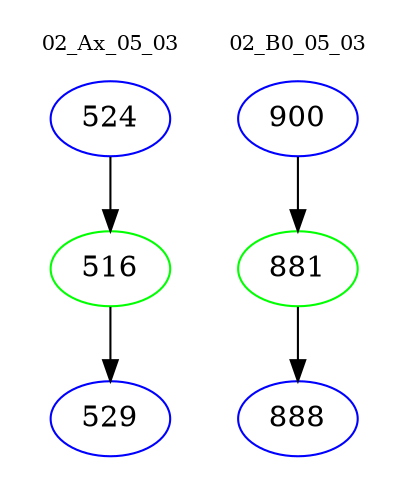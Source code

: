 digraph{
subgraph cluster_0 {
color = white
label = "02_Ax_05_03";
fontsize=10;
T0_524 [label="524", color="blue"]
T0_524 -> T0_516 [color="black"]
T0_516 [label="516", color="green"]
T0_516 -> T0_529 [color="black"]
T0_529 [label="529", color="blue"]
}
subgraph cluster_1 {
color = white
label = "02_B0_05_03";
fontsize=10;
T1_900 [label="900", color="blue"]
T1_900 -> T1_881 [color="black"]
T1_881 [label="881", color="green"]
T1_881 -> T1_888 [color="black"]
T1_888 [label="888", color="blue"]
}
}
